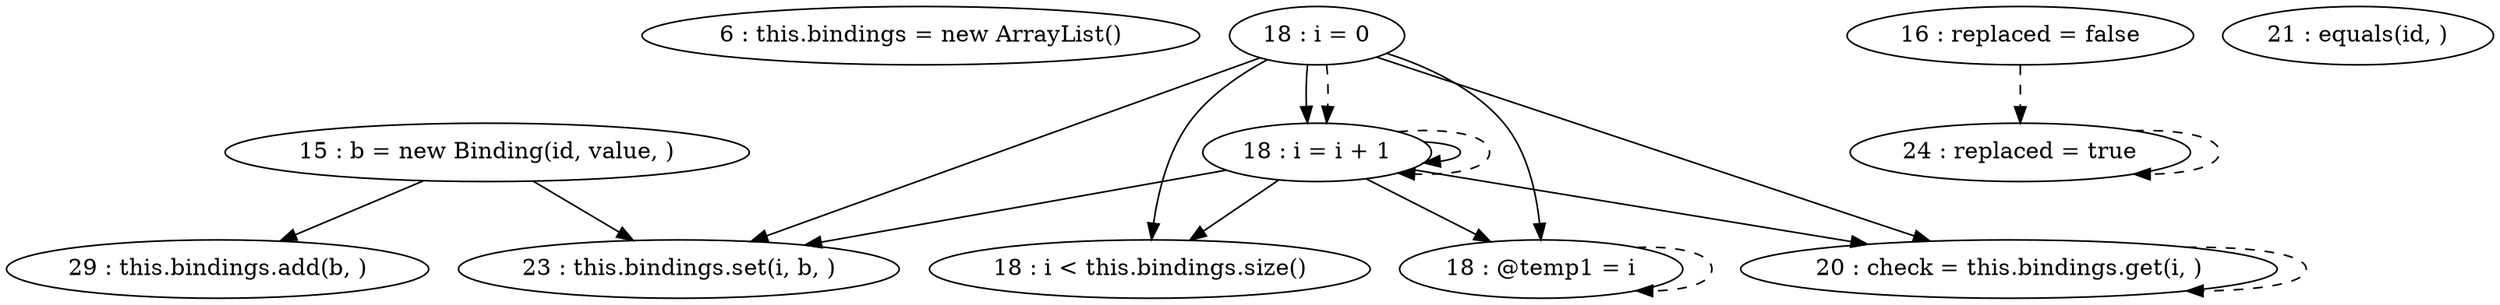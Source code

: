 digraph G {
"6 : this.bindings = new ArrayList()"
"15 : b = new Binding(id, value, )"
"15 : b = new Binding(id, value, )" -> "29 : this.bindings.add(b, )"
"15 : b = new Binding(id, value, )" -> "23 : this.bindings.set(i, b, )"
"16 : replaced = false"
"16 : replaced = false" -> "24 : replaced = true" [style=dashed]
"18 : i = 0"
"18 : i = 0" -> "18 : i < this.bindings.size()"
"18 : i = 0" -> "18 : i = i + 1"
"18 : i = 0" -> "23 : this.bindings.set(i, b, )"
"18 : i = 0" -> "18 : @temp1 = i"
"18 : i = 0" -> "20 : check = this.bindings.get(i, )"
"18 : i = 0" -> "18 : i = i + 1" [style=dashed]
"18 : i < this.bindings.size()"
"20 : check = this.bindings.get(i, )"
"20 : check = this.bindings.get(i, )" -> "20 : check = this.bindings.get(i, )" [style=dashed]
"21 : equals(id, )"
"23 : this.bindings.set(i, b, )"
"24 : replaced = true"
"24 : replaced = true" -> "24 : replaced = true" [style=dashed]
"18 : @temp1 = i"
"18 : @temp1 = i" -> "18 : @temp1 = i" [style=dashed]
"18 : i = i + 1"
"18 : i = i + 1" -> "18 : i < this.bindings.size()"
"18 : i = i + 1" -> "18 : i = i + 1"
"18 : i = i + 1" -> "23 : this.bindings.set(i, b, )"
"18 : i = i + 1" -> "18 : @temp1 = i"
"18 : i = i + 1" -> "20 : check = this.bindings.get(i, )"
"18 : i = i + 1" -> "18 : i = i + 1" [style=dashed]
"29 : this.bindings.add(b, )"
}